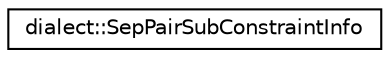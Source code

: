 digraph "Graphical Class Hierarchy"
{
  edge [fontname="Helvetica",fontsize="10",labelfontname="Helvetica",labelfontsize="10"];
  node [fontname="Helvetica",fontsize="10",shape=record];
  rankdir="LR";
  Node0 [label="dialect::SepPairSubConstraintInfo",height=0.2,width=0.4,color="black", fillcolor="white", style="filled",URL="$structdialect_1_1SepPairSubConstraintInfo.html"];
}
